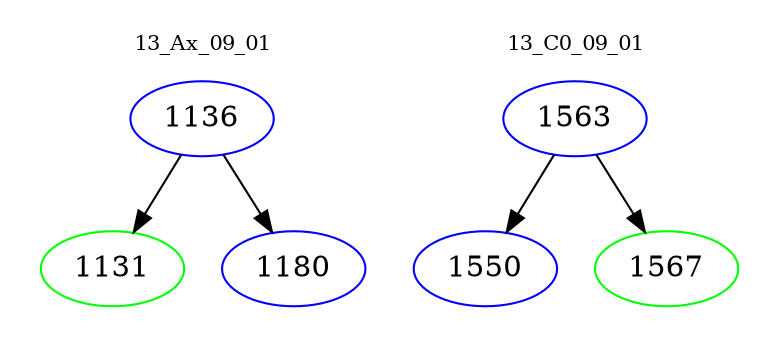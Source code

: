 digraph{
subgraph cluster_0 {
color = white
label = "13_Ax_09_01";
fontsize=10;
T0_1136 [label="1136", color="blue"]
T0_1136 -> T0_1131 [color="black"]
T0_1131 [label="1131", color="green"]
T0_1136 -> T0_1180 [color="black"]
T0_1180 [label="1180", color="blue"]
}
subgraph cluster_1 {
color = white
label = "13_C0_09_01";
fontsize=10;
T1_1563 [label="1563", color="blue"]
T1_1563 -> T1_1550 [color="black"]
T1_1550 [label="1550", color="blue"]
T1_1563 -> T1_1567 [color="black"]
T1_1567 [label="1567", color="green"]
}
}
